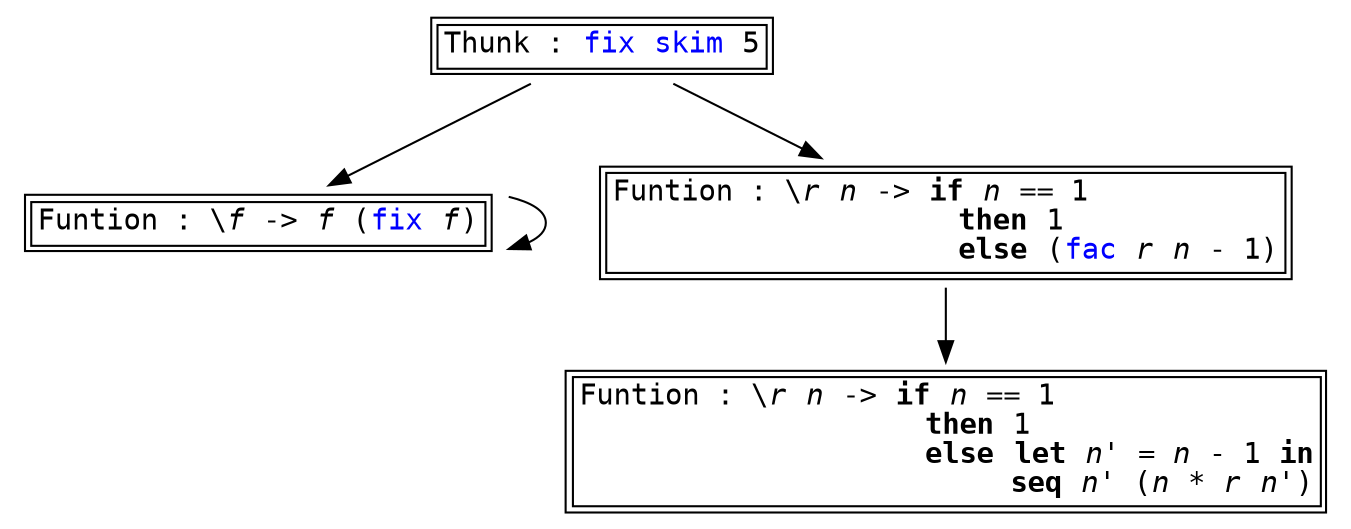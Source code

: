 digraph G {
node [ fontname=monospace, shape=plaintext ];
s0[label=<<TABLE ALIGN="LEFT"><TR><TD BALIGN="LEFT" ALIGN="LEFT">Funtion&nbsp;:&nbsp;\<I>r</I>&nbsp;<I>n</I>&nbsp;-&gt;&nbsp;<B>if</B>&nbsp;<I>n</I>&nbsp;==&nbsp;1&nbsp;&nbsp;&nbsp;&nbsp;&nbsp;&nbsp;&nbsp;&nbsp;&nbsp;&nbsp;&nbsp;&nbsp;&nbsp;&nbsp;&nbsp;<BR />&nbsp;&nbsp;&nbsp;&nbsp;&nbsp;&nbsp;&nbsp;&nbsp;&nbsp;&nbsp;&nbsp;&nbsp;&nbsp;&nbsp;&nbsp;&nbsp;&nbsp;&nbsp;&nbsp;&nbsp;<B>then</B>&nbsp;1&nbsp;&nbsp;&nbsp;&nbsp;&nbsp;&nbsp;&nbsp;&nbsp;&nbsp;&nbsp;&nbsp;&nbsp;&nbsp;&nbsp;&nbsp;&nbsp;<BR />&nbsp;&nbsp;&nbsp;&nbsp;&nbsp;&nbsp;&nbsp;&nbsp;&nbsp;&nbsp;&nbsp;&nbsp;&nbsp;&nbsp;&nbsp;&nbsp;&nbsp;&nbsp;&nbsp;&nbsp;<B>else</B>&nbsp;<B>let</B>&nbsp;<I>n'</I>&nbsp;=&nbsp;<I>n</I>&nbsp;-&nbsp;1&nbsp;<B>in</B><BR />&nbsp;&nbsp;&nbsp;&nbsp;&nbsp;&nbsp;&nbsp;&nbsp;&nbsp;&nbsp;&nbsp;&nbsp;&nbsp;&nbsp;&nbsp;&nbsp;&nbsp;&nbsp;&nbsp;&nbsp;&nbsp;&nbsp;&nbsp;&nbsp;&nbsp;<B>seq</B>&nbsp;<I>n'</I>&nbsp;(<I>n</I>&nbsp;*&nbsp;<I>r</I>&nbsp;<I>n'</I>)<BR /></TD></TR></TABLE>>];
s0;
s1[label=<<TABLE ALIGN="LEFT"><TR><TD BALIGN="LEFT" ALIGN="LEFT">Funtion&nbsp;:&nbsp;\<I>f</I>&nbsp;-&gt;&nbsp;<I>f</I>&nbsp;(<FONT COLOR="blue">fix</FONT>&nbsp;<I>f</I>)<BR /></TD></TR></TABLE>>];
s1 -> s1;
s2[label=<<TABLE ALIGN="LEFT"><TR><TD BALIGN="LEFT" ALIGN="LEFT">Thunk&nbsp;:&nbsp;<FONT COLOR="blue">fix</FONT>&nbsp;<FONT COLOR="blue">skim</FONT>&nbsp;5<BR /></TD></TR></TABLE>>];
s2 -> s1, s3;
s3[label=<<TABLE ALIGN="LEFT"><TR><TD BALIGN="LEFT" ALIGN="LEFT">Funtion&nbsp;:&nbsp;\<I>r</I>&nbsp;<I>n</I>&nbsp;-&gt;&nbsp;<B>if</B>&nbsp;<I>n</I>&nbsp;==&nbsp;1&nbsp;&nbsp;&nbsp;&nbsp;&nbsp;&nbsp;&nbsp;&nbsp;&nbsp;&nbsp;&nbsp;<BR />&nbsp;&nbsp;&nbsp;&nbsp;&nbsp;&nbsp;&nbsp;&nbsp;&nbsp;&nbsp;&nbsp;&nbsp;&nbsp;&nbsp;&nbsp;&nbsp;&nbsp;&nbsp;&nbsp;&nbsp;<B>then</B>&nbsp;1&nbsp;&nbsp;&nbsp;&nbsp;&nbsp;&nbsp;&nbsp;&nbsp;&nbsp;&nbsp;&nbsp;&nbsp;<BR />&nbsp;&nbsp;&nbsp;&nbsp;&nbsp;&nbsp;&nbsp;&nbsp;&nbsp;&nbsp;&nbsp;&nbsp;&nbsp;&nbsp;&nbsp;&nbsp;&nbsp;&nbsp;&nbsp;&nbsp;<B>else</B>&nbsp;(<FONT COLOR="blue">fac</FONT>&nbsp;<I>r</I>&nbsp;<I>n</I>&nbsp;-&nbsp;1)<BR /></TD></TR></TABLE>>];
s3 -> s0;
}